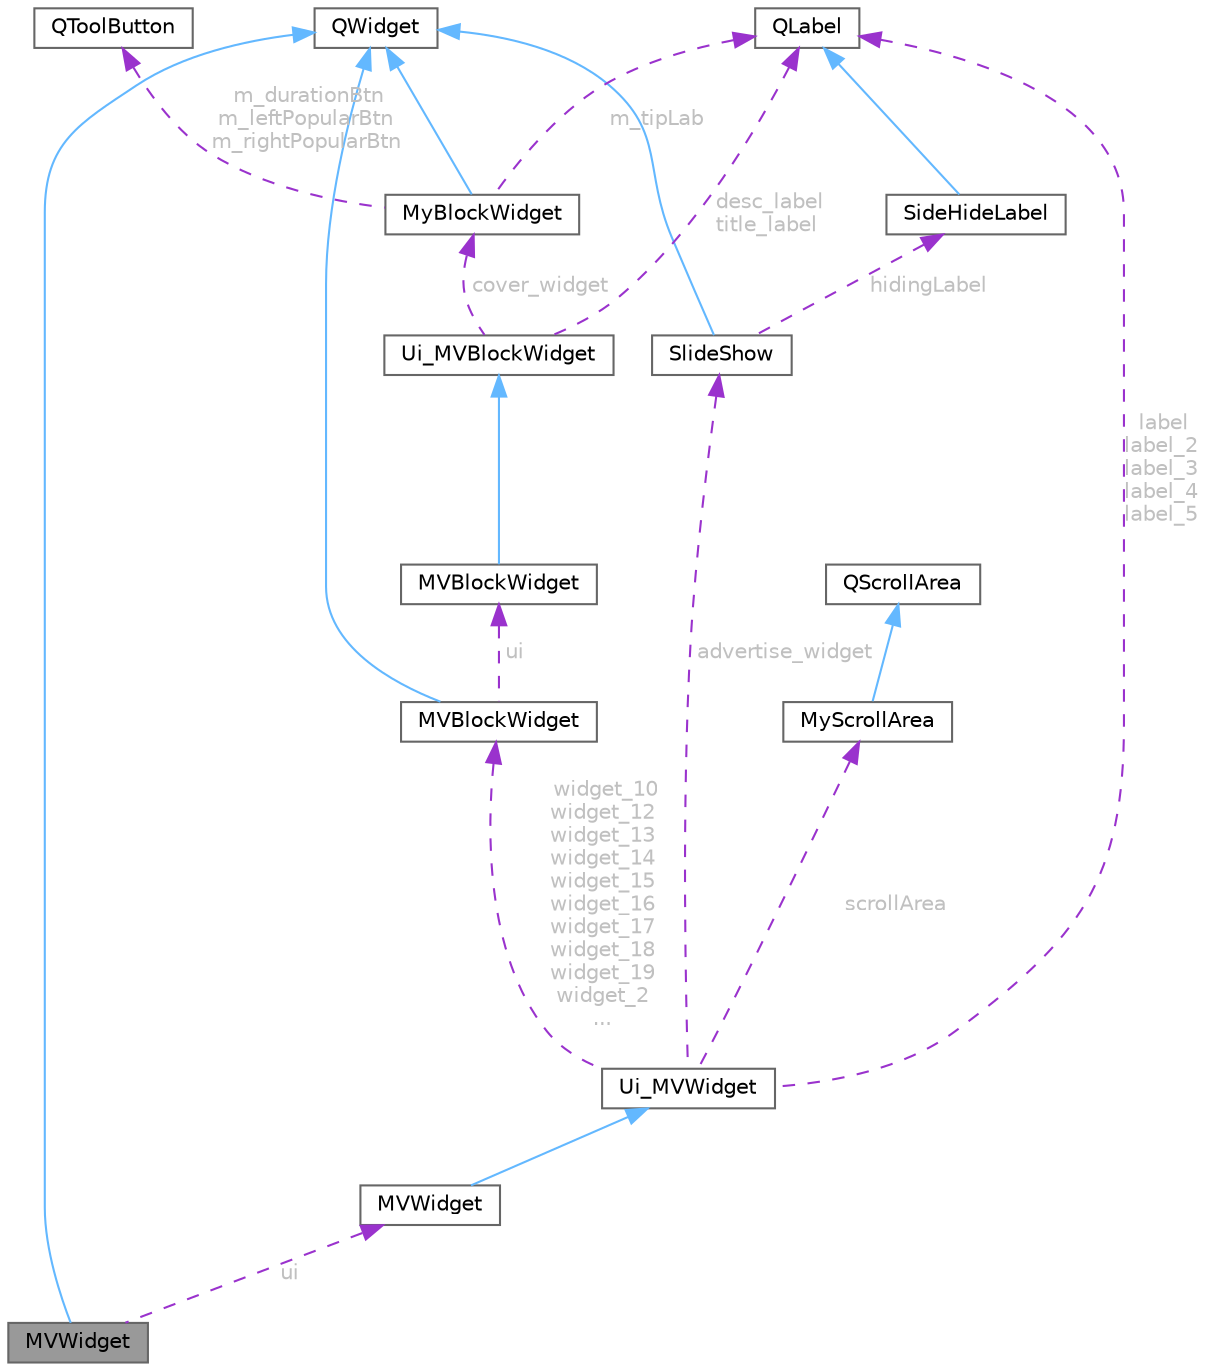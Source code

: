 digraph "MVWidget"
{
 // LATEX_PDF_SIZE
  bgcolor="transparent";
  edge [fontname=Helvetica,fontsize=10,labelfontname=Helvetica,labelfontsize=10];
  node [fontname=Helvetica,fontsize=10,shape=box,height=0.2,width=0.4];
  Node1 [id="Node000001",label="MVWidget",height=0.2,width=0.4,color="gray40", fillcolor="grey60", style="filled", fontcolor="black",tooltip="音乐视频分类界面类，支持推荐、华语、欧美等分类"];
  Node2 -> Node1 [id="edge1_Node000001_Node000002",dir="back",color="steelblue1",style="solid",tooltip=" "];
  Node2 [id="Node000002",label="QWidget",height=0.2,width=0.4,color="gray40", fillcolor="white", style="filled",tooltip=" "];
  Node3 -> Node1 [id="edge2_Node000001_Node000003",dir="back",color="darkorchid3",style="dashed",tooltip=" ",label=" ui",fontcolor="grey" ];
  Node3 [id="Node000003",label="MVWidget",height=0.2,width=0.4,color="gray40", fillcolor="white", style="filled",URL="$class_ui_1_1_m_v_widget.html",tooltip=" "];
  Node4 -> Node3 [id="edge3_Node000003_Node000004",dir="back",color="steelblue1",style="solid",tooltip=" "];
  Node4 [id="Node000004",label="Ui_MVWidget",height=0.2,width=0.4,color="gray40", fillcolor="white", style="filled",URL="$class_ui___m_v_widget.html",tooltip=" "];
  Node5 -> Node4 [id="edge4_Node000004_Node000005",dir="back",color="darkorchid3",style="dashed",tooltip=" ",label=" scrollArea",fontcolor="grey" ];
  Node5 [id="Node000005",label="MyScrollArea",height=0.2,width=0.4,color="gray40", fillcolor="white", style="filled",URL="$class_my_scroll_area.html",tooltip="自定义滚动区域类，继承自 QScrollArea，支持平滑滚动和返回顶部功能"];
  Node6 -> Node5 [id="edge5_Node000005_Node000006",dir="back",color="steelblue1",style="solid",tooltip=" "];
  Node6 [id="Node000006",label="QScrollArea",height=0.2,width=0.4,color="gray40", fillcolor="white", style="filled",tooltip=" "];
  Node7 -> Node4 [id="edge6_Node000004_Node000007",dir="back",color="darkorchid3",style="dashed",tooltip=" ",label=" advertise_widget",fontcolor="grey" ];
  Node7 [id="Node000007",label="SlideShow",height=0.2,width=0.4,color="gray40", fillcolor="white", style="filled",URL="$class_slide_show.html",tooltip="轮播图控件类，支持图片滑动、自动轮播和指示器"];
  Node2 -> Node7 [id="edge7_Node000007_Node000002",dir="back",color="steelblue1",style="solid",tooltip=" "];
  Node8 -> Node7 [id="edge8_Node000007_Node000008",dir="back",color="darkorchid3",style="dashed",tooltip=" ",label=" hidingLabel",fontcolor="grey" ];
  Node8 [id="Node000008",label="SideHideLabel",height=0.2,width=0.4,color="gray40", fillcolor="white", style="filled",URL="$class_side_hide_label.html",tooltip="标签控件类，支持图片偏移和圆角裁剪"];
  Node9 -> Node8 [id="edge9_Node000008_Node000009",dir="back",color="steelblue1",style="solid",tooltip=" "];
  Node9 [id="Node000009",label="QLabel",height=0.2,width=0.4,color="gray40", fillcolor="white", style="filled",URL="$class_q_label.html",tooltip="标签控件类"];
  Node9 -> Node4 [id="edge10_Node000004_Node000009",dir="back",color="darkorchid3",style="dashed",tooltip=" ",label=" label\nlabel_2\nlabel_3\nlabel_4\nlabel_5",fontcolor="grey" ];
  Node10 -> Node4 [id="edge11_Node000004_Node000010",dir="back",color="darkorchid3",style="dashed",tooltip=" ",label=" widget_10\nwidget_12\nwidget_13\nwidget_14\nwidget_15\nwidget_16\nwidget_17\nwidget_18\nwidget_19\nwidget_2\n...",fontcolor="grey" ];
  Node10 [id="Node000010",label="MVBlockWidget",height=0.2,width=0.4,color="gray40", fillcolor="white", style="filled",URL="$class_m_v_block_widget.html",tooltip="音乐视频块控件类，显示封面、标题和描述"];
  Node2 -> Node10 [id="edge12_Node000010_Node000002",dir="back",color="steelblue1",style="solid",tooltip=" "];
  Node11 -> Node10 [id="edge13_Node000010_Node000011",dir="back",color="darkorchid3",style="dashed",tooltip=" ",label=" ui",fontcolor="grey" ];
  Node11 [id="Node000011",label="MVBlockWidget",height=0.2,width=0.4,color="gray40", fillcolor="white", style="filled",URL="$class_ui_1_1_m_v_block_widget.html",tooltip=" "];
  Node12 -> Node11 [id="edge14_Node000011_Node000012",dir="back",color="steelblue1",style="solid",tooltip=" "];
  Node12 [id="Node000012",label="Ui_MVBlockWidget",height=0.2,width=0.4,color="gray40", fillcolor="white", style="filled",URL="$class_ui___m_v_block_widget.html",tooltip=" "];
  Node13 -> Node12 [id="edge15_Node000012_Node000013",dir="back",color="darkorchid3",style="dashed",tooltip=" ",label=" cover_widget",fontcolor="grey" ];
  Node13 [id="Node000013",label="MyBlockWidget",height=0.2,width=0.4,color="gray40", fillcolor="white", style="filled",URL="$class_my_block_widget.html",tooltip="块状控件类，支持遮罩、提示标签和流行度按钮"];
  Node2 -> Node13 [id="edge16_Node000013_Node000002",dir="back",color="steelblue1",style="solid",tooltip=" "];
  Node9 -> Node13 [id="edge17_Node000013_Node000009",dir="back",color="darkorchid3",style="dashed",tooltip=" ",label=" m_tipLab",fontcolor="grey" ];
  Node14 -> Node13 [id="edge18_Node000013_Node000014",dir="back",color="darkorchid3",style="dashed",tooltip=" ",label=" m_durationBtn\nm_leftPopularBtn\nm_rightPopularBtn",fontcolor="grey" ];
  Node14 [id="Node000014",label="QToolButton",height=0.2,width=0.4,color="gray40", fillcolor="white", style="filled",URL="$class_q_tool_button.html",tooltip="工具按钮类"];
  Node9 -> Node12 [id="edge19_Node000012_Node000009",dir="back",color="darkorchid3",style="dashed",tooltip=" ",label=" desc_label\ntitle_label",fontcolor="grey" ];
}

